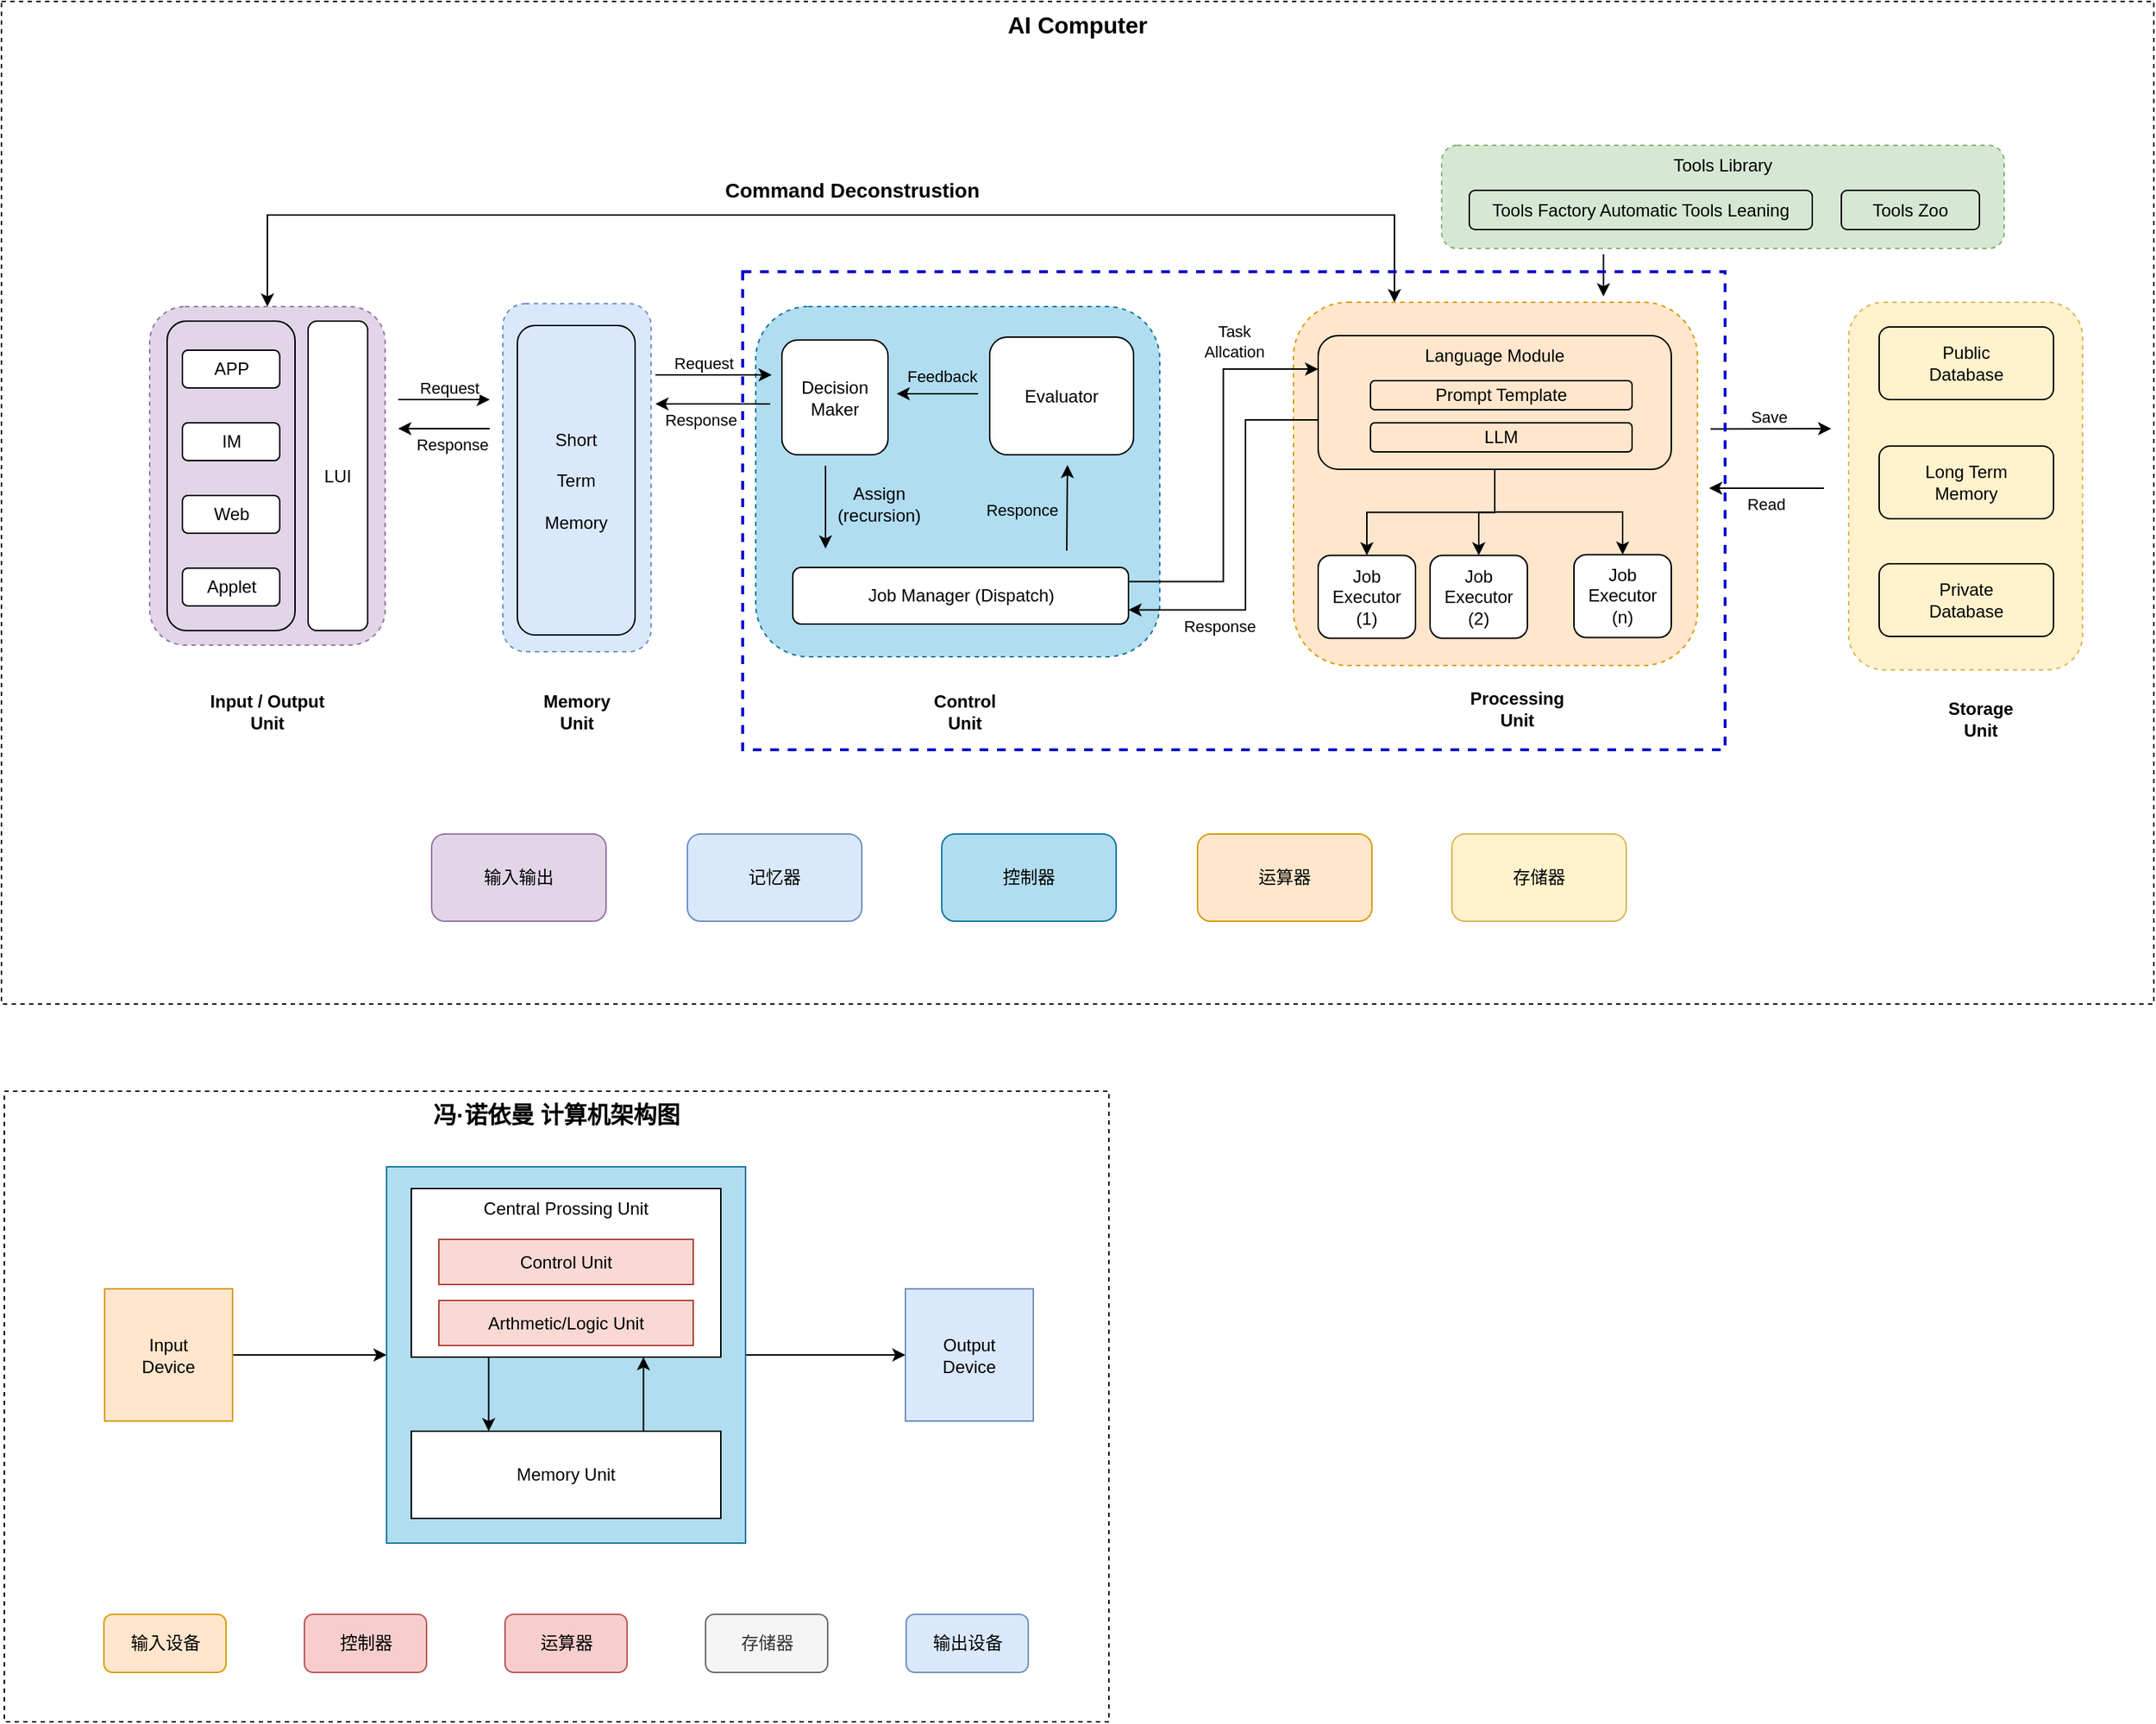 <mxfile version="24.0.4" type="device">
  <diagram name="第 1 页" id="Ryf2YGHPo3QMTRgWIpxd">
    <mxGraphModel dx="2191" dy="981" grid="0" gridSize="10" guides="1" tooltips="1" connect="1" arrows="1" fold="1" page="0" pageScale="1" pageWidth="827" pageHeight="1169" math="0" shadow="0">
      <root>
        <mxCell id="0" />
        <mxCell id="1" parent="0" />
        <mxCell id="SATzXtbhV5_572Y20OPJ-78" value="AI Computer" style="rounded=0;whiteSpace=wrap;html=1;dashed=1;strokeWidth=1;strokeColor=#000000;fillColor=none;verticalAlign=top;fontStyle=1;fontSize=16;labelBackgroundColor=none;container=0;" vertex="1" parent="1">
          <mxGeometry x="-72" y="28" width="1481" height="690" as="geometry" />
        </mxCell>
        <mxCell id="SATzXtbhV5_572Y20OPJ-69" style="edgeStyle=orthogonalEdgeStyle;rounded=0;orthogonalLoop=1;jettySize=auto;html=1;exitX=0.5;exitY=0;exitDx=0;exitDy=0;entryX=0.25;entryY=0;entryDx=0;entryDy=0;startArrow=classic;startFill=1;endArrow=classic;endFill=1;" edge="1" parent="1" source="SATzXtbhV5_572Y20OPJ-1" target="SATzXtbhV5_572Y20OPJ-21">
          <mxGeometry relative="1" as="geometry">
            <Array as="points">
              <mxPoint x="111" y="175" />
              <mxPoint x="887" y="175" />
            </Array>
          </mxGeometry>
        </mxCell>
        <mxCell id="SATzXtbhV5_572Y20OPJ-70" value="Command Deconstrustion" style="edgeLabel;html=1;align=center;verticalAlign=middle;resizable=0;points=[];fontStyle=1;fontSize=14;container=0;" vertex="1" connectable="0" parent="SATzXtbhV5_572Y20OPJ-69">
          <mxGeometry x="0.028" y="3" relative="1" as="geometry">
            <mxPoint x="3" y="-14" as="offset" />
          </mxGeometry>
        </mxCell>
        <mxCell id="SATzXtbhV5_572Y20OPJ-1" value="" style="rounded=1;whiteSpace=wrap;html=1;dashed=1;strokeWidth=1;strokeColor=#9673a6;fillColor=#e1d5e7;fontStyle=0;container=0;" vertex="1" parent="1">
          <mxGeometry x="30" y="238" width="162" height="233" as="geometry" />
        </mxCell>
        <mxCell id="SATzXtbhV5_572Y20OPJ-2" value="" style="rounded=1;whiteSpace=wrap;html=1;fillColor=#e1d5e7;strokeColor=#000000;fontStyle=0;container=0;" vertex="1" parent="1">
          <mxGeometry x="42" y="248" width="88" height="213" as="geometry" />
        </mxCell>
        <mxCell id="SATzXtbhV5_572Y20OPJ-3" value="APP" style="rounded=1;whiteSpace=wrap;html=1;fontStyle=0;container=0;" vertex="1" parent="1">
          <mxGeometry x="52.5" y="268" width="67" height="26" as="geometry" />
        </mxCell>
        <mxCell id="SATzXtbhV5_572Y20OPJ-4" value="IM" style="rounded=1;whiteSpace=wrap;html=1;fontStyle=0;container=0;" vertex="1" parent="1">
          <mxGeometry x="52.5" y="318" width="67" height="26" as="geometry" />
        </mxCell>
        <mxCell id="SATzXtbhV5_572Y20OPJ-5" value="Web" style="rounded=1;whiteSpace=wrap;html=1;fontStyle=0;container=0;" vertex="1" parent="1">
          <mxGeometry x="52.5" y="368" width="67" height="26" as="geometry" />
        </mxCell>
        <mxCell id="SATzXtbhV5_572Y20OPJ-6" value="Applet" style="rounded=1;whiteSpace=wrap;html=1;fontStyle=0;container=0;" vertex="1" parent="1">
          <mxGeometry x="52.5" y="418" width="67" height="26" as="geometry" />
        </mxCell>
        <mxCell id="SATzXtbhV5_572Y20OPJ-7" value="LUI" style="rounded=1;whiteSpace=wrap;html=1;fontStyle=0;container=0;" vertex="1" parent="1">
          <mxGeometry x="139" y="248" width="41" height="213" as="geometry" />
        </mxCell>
        <mxCell id="SATzXtbhV5_572Y20OPJ-8" value="Input / Output&lt;div&gt;Unit&lt;/div&gt;" style="text;html=1;align=center;verticalAlign=middle;whiteSpace=wrap;rounded=0;strokeColor=none;fontStyle=1;container=0;" vertex="1" parent="1">
          <mxGeometry x="51" y="493" width="120" height="47" as="geometry" />
        </mxCell>
        <mxCell id="SATzXtbhV5_572Y20OPJ-9" value="" style="rounded=1;whiteSpace=wrap;html=1;dashed=1;strokeWidth=1;strokeColor=#6c8ebf;fillColor=#dae8fc;fontStyle=0;container=0;" vertex="1" parent="1">
          <mxGeometry x="273" y="236" width="102" height="239.5" as="geometry" />
        </mxCell>
        <mxCell id="SATzXtbhV5_572Y20OPJ-11" value="Short&lt;div&gt;&lt;br&gt;&lt;/div&gt;&lt;div&gt;Term&lt;/div&gt;&lt;div&gt;&lt;br&gt;&lt;/div&gt;&lt;div&gt;Memory&lt;/div&gt;" style="rounded=1;whiteSpace=wrap;html=1;fontStyle=0;fillColor=#dae8fc;strokeColor=#000000;gradientColor=none;glass=0;container=0;" vertex="1" parent="1">
          <mxGeometry x="283" y="251" width="81" height="213" as="geometry" />
        </mxCell>
        <mxCell id="SATzXtbhV5_572Y20OPJ-12" value="" style="endArrow=classic;html=1;rounded=0;" edge="1" parent="1">
          <mxGeometry width="50" height="50" relative="1" as="geometry">
            <mxPoint x="1030.31" y="202" as="sourcePoint" />
            <mxPoint x="1030.31" y="231" as="targetPoint" />
          </mxGeometry>
        </mxCell>
        <mxCell id="SATzXtbhV5_572Y20OPJ-13" value="" style="rounded=1;whiteSpace=wrap;html=1;dashed=1;strokeWidth=1;strokeColor=#10739e;fillColor=#b1ddf0;fontStyle=0;container=0;" vertex="1" parent="1">
          <mxGeometry x="447" y="238" width="278" height="241" as="geometry" />
        </mxCell>
        <mxCell id="SATzXtbhV5_572Y20OPJ-14" value="Decision&lt;div&gt;Maker&lt;/div&gt;" style="rounded=1;whiteSpace=wrap;html=1;fontStyle=0;container=0;" vertex="1" parent="1">
          <mxGeometry x="465" y="261" width="73" height="79" as="geometry" />
        </mxCell>
        <mxCell id="SATzXtbhV5_572Y20OPJ-15" value="Memory&lt;div&gt;Unit&lt;/div&gt;" style="text;html=1;align=center;verticalAlign=middle;whiteSpace=wrap;rounded=0;strokeColor=none;fontStyle=1;container=0;" vertex="1" parent="1">
          <mxGeometry x="264" y="493" width="120" height="47" as="geometry" />
        </mxCell>
        <mxCell id="SATzXtbhV5_572Y20OPJ-16" value="Evaluator" style="rounded=1;whiteSpace=wrap;html=1;fontStyle=0;container=0;" vertex="1" parent="1">
          <mxGeometry x="608" y="259" width="99" height="81" as="geometry" />
        </mxCell>
        <mxCell id="SATzXtbhV5_572Y20OPJ-17" value="Job Manager (Dispatch&lt;span style=&quot;background-color: initial;&quot;&gt;)&lt;/span&gt;" style="rounded=1;whiteSpace=wrap;html=1;fontStyle=0;container=0;" vertex="1" parent="1">
          <mxGeometry x="472.5" y="417.5" width="231" height="39" as="geometry" />
        </mxCell>
        <mxCell id="SATzXtbhV5_572Y20OPJ-18" value="Assign&lt;div&gt;(recursion)&lt;/div&gt;" style="text;html=1;align=center;verticalAlign=middle;whiteSpace=wrap;rounded=0;strokeColor=none;fontStyle=0;container=0;" vertex="1" parent="1">
          <mxGeometry x="498" y="354" width="68" height="40" as="geometry" />
        </mxCell>
        <mxCell id="SATzXtbhV5_572Y20OPJ-20" value="" style="endArrow=classic;html=1;rounded=0;" edge="1" parent="1">
          <mxGeometry width="50" height="50" relative="1" as="geometry">
            <mxPoint x="495" y="347.5" as="sourcePoint" />
            <mxPoint x="495" y="404.504" as="targetPoint" />
          </mxGeometry>
        </mxCell>
        <mxCell id="SATzXtbhV5_572Y20OPJ-21" value="" style="rounded=1;whiteSpace=wrap;html=1;dashed=1;strokeWidth=1;strokeColor=#d79b00;fillColor=#ffe6cc;container=0;" vertex="1" parent="1">
          <mxGeometry x="817" y="235" width="278" height="250" as="geometry" />
        </mxCell>
        <mxCell id="SATzXtbhV5_572Y20OPJ-59" style="edgeStyle=orthogonalEdgeStyle;rounded=0;orthogonalLoop=1;jettySize=auto;html=1;exitX=0;exitY=0.5;exitDx=0;exitDy=0;entryX=1;entryY=0.75;entryDx=0;entryDy=0;" edge="1" parent="1" source="SATzXtbhV5_572Y20OPJ-22" target="SATzXtbhV5_572Y20OPJ-17">
          <mxGeometry relative="1" as="geometry">
            <Array as="points">
              <mxPoint x="784" y="316" />
              <mxPoint x="784" y="447" />
            </Array>
          </mxGeometry>
        </mxCell>
        <mxCell id="SATzXtbhV5_572Y20OPJ-61" value="Response" style="edgeLabel;html=1;align=center;verticalAlign=middle;resizable=0;points=[];container=0;" vertex="1" connectable="0" parent="SATzXtbhV5_572Y20OPJ-59">
          <mxGeometry x="0.549" y="2" relative="1" as="geometry">
            <mxPoint y="9" as="offset" />
          </mxGeometry>
        </mxCell>
        <mxCell id="SATzXtbhV5_572Y20OPJ-66" style="edgeStyle=orthogonalEdgeStyle;rounded=0;orthogonalLoop=1;jettySize=auto;html=1;exitX=0.5;exitY=1;exitDx=0;exitDy=0;entryX=0.5;entryY=0;entryDx=0;entryDy=0;" edge="1" parent="1" source="SATzXtbhV5_572Y20OPJ-22" target="SATzXtbhV5_572Y20OPJ-25">
          <mxGeometry relative="1" as="geometry" />
        </mxCell>
        <mxCell id="SATzXtbhV5_572Y20OPJ-67" style="edgeStyle=orthogonalEdgeStyle;rounded=0;orthogonalLoop=1;jettySize=auto;html=1;exitX=0.5;exitY=1;exitDx=0;exitDy=0;entryX=0.5;entryY=0;entryDx=0;entryDy=0;" edge="1" parent="1" source="SATzXtbhV5_572Y20OPJ-22" target="SATzXtbhV5_572Y20OPJ-28">
          <mxGeometry relative="1" as="geometry" />
        </mxCell>
        <mxCell id="SATzXtbhV5_572Y20OPJ-68" style="edgeStyle=orthogonalEdgeStyle;rounded=0;orthogonalLoop=1;jettySize=auto;html=1;exitX=0.5;exitY=1;exitDx=0;exitDy=0;entryX=0.5;entryY=0;entryDx=0;entryDy=0;" edge="1" parent="1" source="SATzXtbhV5_572Y20OPJ-22" target="SATzXtbhV5_572Y20OPJ-29">
          <mxGeometry relative="1" as="geometry" />
        </mxCell>
        <mxCell id="SATzXtbhV5_572Y20OPJ-22" value="Language Module" style="rounded=1;whiteSpace=wrap;html=1;verticalAlign=top;fillColor=#ffe6cc;strokeColor=#000000;container=0;" vertex="1" parent="1">
          <mxGeometry x="834" y="258" width="243" height="92" as="geometry" />
        </mxCell>
        <mxCell id="SATzXtbhV5_572Y20OPJ-23" value="Prompt Template" style="rounded=1;whiteSpace=wrap;html=1;fillColor=#ffe6cc;strokeColor=#000000;container=0;" vertex="1" parent="1">
          <mxGeometry x="870" y="289" width="180" height="20" as="geometry" />
        </mxCell>
        <mxCell id="SATzXtbhV5_572Y20OPJ-24" value="LLM" style="rounded=1;whiteSpace=wrap;html=1;fillColor=#ffe6cc;strokeColor=#000000;container=0;" vertex="1" parent="1">
          <mxGeometry x="870" y="318" width="180" height="20" as="geometry" />
        </mxCell>
        <mxCell id="SATzXtbhV5_572Y20OPJ-25" value="Job&lt;div&gt;Executor&lt;/div&gt;&lt;div&gt;(1)&lt;/div&gt;" style="rounded=1;whiteSpace=wrap;html=1;container=0;" vertex="1" parent="1">
          <mxGeometry x="834" y="409.25" width="67" height="57" as="geometry" />
        </mxCell>
        <mxCell id="SATzXtbhV5_572Y20OPJ-28" value="Job&lt;div&gt;Executor&lt;/div&gt;&lt;div&gt;(2)&lt;/div&gt;" style="rounded=1;whiteSpace=wrap;html=1;container=0;" vertex="1" parent="1">
          <mxGeometry x="911" y="409.25" width="67" height="57" as="geometry" />
        </mxCell>
        <mxCell id="SATzXtbhV5_572Y20OPJ-29" value="Job&lt;div&gt;Executor&lt;/div&gt;&lt;div&gt;(n)&lt;/div&gt;" style="rounded=1;whiteSpace=wrap;html=1;container=0;" vertex="1" parent="1">
          <mxGeometry x="1010" y="408.75" width="67" height="57" as="geometry" />
        </mxCell>
        <mxCell id="SATzXtbhV5_572Y20OPJ-30" value="&lt;div&gt;Control&lt;/div&gt;&lt;div&gt;Unit&lt;/div&gt;" style="text;html=1;align=center;verticalAlign=middle;whiteSpace=wrap;rounded=0;strokeColor=none;fontStyle=1;container=0;" vertex="1" parent="1">
          <mxGeometry x="531" y="493" width="120" height="47" as="geometry" />
        </mxCell>
        <mxCell id="SATzXtbhV5_572Y20OPJ-31" value="&lt;div&gt;Processing&lt;/div&gt;&lt;div&gt;Unit&lt;/div&gt;" style="text;html=1;align=center;verticalAlign=middle;whiteSpace=wrap;rounded=0;strokeColor=none;fontStyle=1;container=0;" vertex="1" parent="1">
          <mxGeometry x="911" y="491" width="120" height="47" as="geometry" />
        </mxCell>
        <mxCell id="SATzXtbhV5_572Y20OPJ-32" value="" style="rounded=1;whiteSpace=wrap;html=1;dashed=1;strokeWidth=1;strokeColor=#d6b656;fillColor=#fff2cc;container=0;" vertex="1" parent="1">
          <mxGeometry x="1199" y="235" width="161" height="253" as="geometry" />
        </mxCell>
        <mxCell id="SATzXtbhV5_572Y20OPJ-33" value="Public&lt;div&gt;Database&lt;/div&gt;" style="rounded=1;whiteSpace=wrap;html=1;flipV=1;flipH=1;fillColor=none;container=0;" vertex="1" parent="1">
          <mxGeometry x="1220" y="252" width="120" height="50" as="geometry" />
        </mxCell>
        <mxCell id="SATzXtbhV5_572Y20OPJ-34" value="Long Term&lt;div&gt;Memory&lt;/div&gt;" style="rounded=1;whiteSpace=wrap;html=1;flipV=1;flipH=1;fillColor=none;container=0;" vertex="1" parent="1">
          <mxGeometry x="1220" y="334" width="120" height="50" as="geometry" />
        </mxCell>
        <mxCell id="SATzXtbhV5_572Y20OPJ-35" value="Private&lt;div&gt;Database&lt;/div&gt;" style="rounded=1;whiteSpace=wrap;html=1;flipV=1;flipH=1;fillColor=none;container=0;" vertex="1" parent="1">
          <mxGeometry x="1220" y="415" width="120" height="50" as="geometry" />
        </mxCell>
        <mxCell id="SATzXtbhV5_572Y20OPJ-36" value="&lt;div&gt;Storage&lt;/div&gt;&lt;div&gt;Unit&lt;/div&gt;" style="text;html=1;align=center;verticalAlign=middle;whiteSpace=wrap;rounded=0;strokeColor=none;fontStyle=1;container=0;" vertex="1" parent="1">
          <mxGeometry x="1230" y="498" width="120" height="47" as="geometry" />
        </mxCell>
        <mxCell id="SATzXtbhV5_572Y20OPJ-37" value="Tools Library" style="rounded=1;whiteSpace=wrap;html=1;dashed=1;strokeWidth=1;strokeColor=#82b366;fillColor=#d5e8d4;verticalAlign=top;container=0;" vertex="1" parent="1">
          <mxGeometry x="919" y="127" width="387" height="71" as="geometry" />
        </mxCell>
        <mxCell id="SATzXtbhV5_572Y20OPJ-38" value="Tools Factory Automatic Tools Leaning" style="rounded=1;whiteSpace=wrap;html=1;fillColor=none;container=0;" vertex="1" parent="1">
          <mxGeometry x="938" y="158" width="236" height="27" as="geometry" />
        </mxCell>
        <mxCell id="SATzXtbhV5_572Y20OPJ-39" value="Tools Zoo" style="rounded=1;whiteSpace=wrap;html=1;fillColor=none;container=0;" vertex="1" parent="1">
          <mxGeometry x="1194" y="158" width="95" height="27" as="geometry" />
        </mxCell>
        <mxCell id="SATzXtbhV5_572Y20OPJ-40" value="" style="endArrow=classic;html=1;rounded=0;" edge="1" parent="1">
          <mxGeometry width="50" height="50" relative="1" as="geometry">
            <mxPoint x="201" y="302" as="sourcePoint" />
            <mxPoint x="264" y="302" as="targetPoint" />
          </mxGeometry>
        </mxCell>
        <mxCell id="SATzXtbhV5_572Y20OPJ-42" value="Request" style="edgeLabel;html=1;align=center;verticalAlign=middle;resizable=0;points=[];container=0;" vertex="1" connectable="0" parent="SATzXtbhV5_572Y20OPJ-40">
          <mxGeometry x="0.035" y="-1" relative="1" as="geometry">
            <mxPoint x="2" y="-9" as="offset" />
          </mxGeometry>
        </mxCell>
        <mxCell id="SATzXtbhV5_572Y20OPJ-41" value="" style="endArrow=classic;html=1;rounded=0;" edge="1" parent="1">
          <mxGeometry width="50" height="50" relative="1" as="geometry">
            <mxPoint x="264" y="322" as="sourcePoint" />
            <mxPoint x="201" y="322" as="targetPoint" />
          </mxGeometry>
        </mxCell>
        <mxCell id="SATzXtbhV5_572Y20OPJ-43" value="Response" style="edgeLabel;html=1;align=center;verticalAlign=middle;resizable=0;points=[];container=0;" vertex="1" connectable="0" parent="SATzXtbhV5_572Y20OPJ-41">
          <mxGeometry x="-0.178" relative="1" as="geometry">
            <mxPoint y="11" as="offset" />
          </mxGeometry>
        </mxCell>
        <mxCell id="SATzXtbhV5_572Y20OPJ-46" value="" style="endArrow=classic;html=1;rounded=0;" edge="1" parent="1">
          <mxGeometry width="50" height="50" relative="1" as="geometry">
            <mxPoint x="378" y="285" as="sourcePoint" />
            <mxPoint x="458" y="285" as="targetPoint" />
          </mxGeometry>
        </mxCell>
        <mxCell id="SATzXtbhV5_572Y20OPJ-47" value="Request" style="edgeLabel;html=1;align=center;verticalAlign=middle;resizable=0;points=[];container=0;" vertex="1" connectable="0" parent="SATzXtbhV5_572Y20OPJ-46">
          <mxGeometry x="0.035" y="-1" relative="1" as="geometry">
            <mxPoint x="-9" y="-9" as="offset" />
          </mxGeometry>
        </mxCell>
        <mxCell id="SATzXtbhV5_572Y20OPJ-48" value="" style="endArrow=classic;html=1;rounded=0;" edge="1" parent="1">
          <mxGeometry width="50" height="50" relative="1" as="geometry">
            <mxPoint x="457" y="305" as="sourcePoint" />
            <mxPoint x="378" y="305" as="targetPoint" />
          </mxGeometry>
        </mxCell>
        <mxCell id="SATzXtbhV5_572Y20OPJ-49" value="Response" style="edgeLabel;html=1;align=center;verticalAlign=middle;resizable=0;points=[];container=0;" vertex="1" connectable="0" parent="SATzXtbhV5_572Y20OPJ-48">
          <mxGeometry x="-0.178" relative="1" as="geometry">
            <mxPoint x="-16" y="11" as="offset" />
          </mxGeometry>
        </mxCell>
        <mxCell id="SATzXtbhV5_572Y20OPJ-50" value="" style="endArrow=classic;html=1;rounded=0;" edge="1" parent="1">
          <mxGeometry width="50" height="50" relative="1" as="geometry">
            <mxPoint x="600" y="298" as="sourcePoint" />
            <mxPoint x="544" y="298" as="targetPoint" />
          </mxGeometry>
        </mxCell>
        <mxCell id="SATzXtbhV5_572Y20OPJ-51" value="Feedback" style="edgeLabel;html=1;align=center;verticalAlign=middle;resizable=0;points=[];labelBackgroundColor=none;container=0;" vertex="1" connectable="0" parent="SATzXtbhV5_572Y20OPJ-50">
          <mxGeometry x="-0.178" relative="1" as="geometry">
            <mxPoint x="-2" y="-12" as="offset" />
          </mxGeometry>
        </mxCell>
        <mxCell id="SATzXtbhV5_572Y20OPJ-52" value="" style="endArrow=classic;html=1;rounded=0;" edge="1" parent="1">
          <mxGeometry width="50" height="50" relative="1" as="geometry">
            <mxPoint x="661" y="405.999" as="sourcePoint" />
            <mxPoint x="661.5" y="347" as="targetPoint" />
          </mxGeometry>
        </mxCell>
        <mxCell id="SATzXtbhV5_572Y20OPJ-53" value="Responce" style="edgeLabel;html=1;align=center;verticalAlign=middle;resizable=0;points=[];labelBackgroundColor=none;container=0;" vertex="1" connectable="0" parent="SATzXtbhV5_572Y20OPJ-52">
          <mxGeometry x="-0.178" relative="1" as="geometry">
            <mxPoint x="-31" y="-4" as="offset" />
          </mxGeometry>
        </mxCell>
        <mxCell id="SATzXtbhV5_572Y20OPJ-58" style="edgeStyle=orthogonalEdgeStyle;rounded=0;orthogonalLoop=1;jettySize=auto;html=1;exitX=1;exitY=0.25;exitDx=0;exitDy=0;entryX=0;entryY=0.25;entryDx=0;entryDy=0;" edge="1" parent="1" source="SATzXtbhV5_572Y20OPJ-17" target="SATzXtbhV5_572Y20OPJ-22">
          <mxGeometry relative="1" as="geometry" />
        </mxCell>
        <mxCell id="SATzXtbhV5_572Y20OPJ-60" value="Task&lt;div&gt;Allcation&lt;/div&gt;" style="edgeLabel;html=1;align=center;verticalAlign=middle;resizable=0;points=[];labelBackgroundColor=none;container=0;" vertex="1" connectable="0" parent="SATzXtbhV5_572Y20OPJ-58">
          <mxGeometry x="0.584" relative="1" as="geometry">
            <mxPoint y="-19" as="offset" />
          </mxGeometry>
        </mxCell>
        <mxCell id="SATzXtbhV5_572Y20OPJ-62" value="" style="endArrow=classic;html=1;rounded=0;" edge="1" parent="1">
          <mxGeometry width="50" height="50" relative="1" as="geometry">
            <mxPoint x="1104" y="322.31" as="sourcePoint" />
            <mxPoint x="1187" y="322" as="targetPoint" />
          </mxGeometry>
        </mxCell>
        <mxCell id="SATzXtbhV5_572Y20OPJ-63" value="Save" style="edgeLabel;html=1;align=center;verticalAlign=middle;resizable=0;points=[];container=0;" vertex="1" connectable="0" parent="SATzXtbhV5_572Y20OPJ-62">
          <mxGeometry x="0.035" y="-1" relative="1" as="geometry">
            <mxPoint x="-3" y="-9" as="offset" />
          </mxGeometry>
        </mxCell>
        <mxCell id="SATzXtbhV5_572Y20OPJ-64" value="" style="endArrow=classic;html=1;rounded=0;" edge="1" parent="1">
          <mxGeometry width="50" height="50" relative="1" as="geometry">
            <mxPoint x="1182" y="363" as="sourcePoint" />
            <mxPoint x="1103" y="363" as="targetPoint" />
          </mxGeometry>
        </mxCell>
        <mxCell id="SATzXtbhV5_572Y20OPJ-65" value="Read" style="edgeLabel;html=1;align=center;verticalAlign=middle;resizable=0;points=[];container=0;" vertex="1" connectable="0" parent="SATzXtbhV5_572Y20OPJ-64">
          <mxGeometry x="-0.178" relative="1" as="geometry">
            <mxPoint x="-8" y="11" as="offset" />
          </mxGeometry>
        </mxCell>
        <mxCell id="SATzXtbhV5_572Y20OPJ-93" value="" style="rounded=0;whiteSpace=wrap;html=1;dashed=1;strokeWidth=2;strokeColor=#0000CC;fillColor=none;container=0;" vertex="1" parent="1">
          <mxGeometry x="438" y="214" width="676" height="329" as="geometry" />
        </mxCell>
        <mxCell id="SATzXtbhV5_572Y20OPJ-72" value="输入输出" style="rounded=1;whiteSpace=wrap;html=1;fillColor=#e1d5e7;strokeColor=#9673a6;container=0;" vertex="1" parent="1">
          <mxGeometry x="224" y="601" width="120" height="60" as="geometry" />
        </mxCell>
        <mxCell id="SATzXtbhV5_572Y20OPJ-73" value="记忆器" style="rounded=1;whiteSpace=wrap;html=1;fillColor=#dae8fc;strokeColor=#6c8ebf;container=0;" vertex="1" parent="1">
          <mxGeometry x="400" y="601" width="120" height="60" as="geometry" />
        </mxCell>
        <mxCell id="SATzXtbhV5_572Y20OPJ-74" value="控制器" style="rounded=1;whiteSpace=wrap;html=1;fillColor=#b1ddf0;strokeColor=#10739e;container=0;" vertex="1" parent="1">
          <mxGeometry x="575" y="601" width="120" height="60" as="geometry" />
        </mxCell>
        <mxCell id="SATzXtbhV5_572Y20OPJ-75" value="运算器" style="rounded=1;whiteSpace=wrap;html=1;fillColor=#ffe6cc;strokeColor=#d79b00;container=0;" vertex="1" parent="1">
          <mxGeometry x="751" y="601" width="120" height="60" as="geometry" />
        </mxCell>
        <mxCell id="SATzXtbhV5_572Y20OPJ-76" value="存储器" style="rounded=1;whiteSpace=wrap;html=1;fillColor=#fff2cc;strokeColor=#d6b656;container=0;" vertex="1" parent="1">
          <mxGeometry x="926" y="601" width="120" height="60" as="geometry" />
        </mxCell>
        <mxCell id="SATzXtbhV5_572Y20OPJ-99" value="" style="group" vertex="1" connectable="0" parent="1">
          <mxGeometry x="-70" y="778" width="760" height="434" as="geometry" />
        </mxCell>
        <mxCell id="SATzXtbhV5_572Y20OPJ-80" value="冯·诺依曼 计算机架构图" style="rounded=0;whiteSpace=wrap;html=1;dashed=1;strokeWidth=1;strokeColor=#000000;fillColor=none;verticalAlign=top;fontSize=16;fontStyle=1" vertex="1" parent="SATzXtbhV5_572Y20OPJ-99">
          <mxGeometry width="760" height="434" as="geometry" />
        </mxCell>
        <mxCell id="SATzXtbhV5_572Y20OPJ-89" style="edgeStyle=orthogonalEdgeStyle;rounded=0;orthogonalLoop=1;jettySize=auto;html=1;exitX=1;exitY=0.5;exitDx=0;exitDy=0;" edge="1" parent="SATzXtbhV5_572Y20OPJ-99" source="SATzXtbhV5_572Y20OPJ-81" target="SATzXtbhV5_572Y20OPJ-82">
          <mxGeometry relative="1" as="geometry" />
        </mxCell>
        <mxCell id="SATzXtbhV5_572Y20OPJ-81" value="Input&lt;div&gt;Device&lt;/div&gt;" style="rounded=0;whiteSpace=wrap;html=1;fillColor=#ffe6cc;strokeColor=#d79b00;" vertex="1" parent="SATzXtbhV5_572Y20OPJ-99">
          <mxGeometry x="69" y="136" width="88" height="91" as="geometry" />
        </mxCell>
        <mxCell id="SATzXtbhV5_572Y20OPJ-91" style="edgeStyle=orthogonalEdgeStyle;rounded=0;orthogonalLoop=1;jettySize=auto;html=1;exitX=1;exitY=0.5;exitDx=0;exitDy=0;entryX=0;entryY=0.5;entryDx=0;entryDy=0;" edge="1" parent="SATzXtbhV5_572Y20OPJ-99" source="SATzXtbhV5_572Y20OPJ-82" target="SATzXtbhV5_572Y20OPJ-90">
          <mxGeometry relative="1" as="geometry" />
        </mxCell>
        <mxCell id="SATzXtbhV5_572Y20OPJ-82" value="" style="rounded=0;whiteSpace=wrap;html=1;fillColor=#b1ddf0;strokeColor=#10739e;" vertex="1" parent="SATzXtbhV5_572Y20OPJ-99">
          <mxGeometry x="263" y="52" width="247" height="259" as="geometry" />
        </mxCell>
        <mxCell id="SATzXtbhV5_572Y20OPJ-87" style="edgeStyle=orthogonalEdgeStyle;rounded=0;orthogonalLoop=1;jettySize=auto;html=1;exitX=0.25;exitY=1;exitDx=0;exitDy=0;entryX=0.25;entryY=0;entryDx=0;entryDy=0;" edge="1" parent="SATzXtbhV5_572Y20OPJ-99" source="SATzXtbhV5_572Y20OPJ-83" target="SATzXtbhV5_572Y20OPJ-86">
          <mxGeometry relative="1" as="geometry" />
        </mxCell>
        <mxCell id="SATzXtbhV5_572Y20OPJ-83" value="Central Prossing Unit" style="rounded=0;whiteSpace=wrap;html=1;verticalAlign=top;" vertex="1" parent="SATzXtbhV5_572Y20OPJ-99">
          <mxGeometry x="280" y="67" width="213" height="116" as="geometry" />
        </mxCell>
        <mxCell id="SATzXtbhV5_572Y20OPJ-84" value="Control Unit" style="rounded=0;whiteSpace=wrap;html=1;fillColor=#fad9d5;strokeColor=#ae4132;" vertex="1" parent="SATzXtbhV5_572Y20OPJ-99">
          <mxGeometry x="299" y="102" width="175" height="31" as="geometry" />
        </mxCell>
        <mxCell id="SATzXtbhV5_572Y20OPJ-85" value="Arthmetic/Logic Unit" style="rounded=0;whiteSpace=wrap;html=1;fillColor=#fad9d5;strokeColor=#ae4132;" vertex="1" parent="SATzXtbhV5_572Y20OPJ-99">
          <mxGeometry x="299" y="144" width="175" height="31" as="geometry" />
        </mxCell>
        <mxCell id="SATzXtbhV5_572Y20OPJ-88" style="edgeStyle=orthogonalEdgeStyle;rounded=0;orthogonalLoop=1;jettySize=auto;html=1;exitX=0.75;exitY=0;exitDx=0;exitDy=0;entryX=0.75;entryY=1;entryDx=0;entryDy=0;" edge="1" parent="SATzXtbhV5_572Y20OPJ-99" source="SATzXtbhV5_572Y20OPJ-86" target="SATzXtbhV5_572Y20OPJ-83">
          <mxGeometry relative="1" as="geometry" />
        </mxCell>
        <mxCell id="SATzXtbhV5_572Y20OPJ-86" value="Memory Unit" style="rounded=0;whiteSpace=wrap;html=1;" vertex="1" parent="SATzXtbhV5_572Y20OPJ-99">
          <mxGeometry x="280" y="234" width="213" height="60" as="geometry" />
        </mxCell>
        <mxCell id="SATzXtbhV5_572Y20OPJ-90" value="&lt;div&gt;Output&lt;/div&gt;&lt;div&gt;Device&lt;/div&gt;" style="rounded=0;whiteSpace=wrap;html=1;fillColor=#dae8fc;strokeColor=#6c8ebf;" vertex="1" parent="SATzXtbhV5_572Y20OPJ-99">
          <mxGeometry x="620" y="136" width="88" height="91" as="geometry" />
        </mxCell>
        <mxCell id="SATzXtbhV5_572Y20OPJ-94" value="输入设备" style="rounded=1;whiteSpace=wrap;html=1;fillColor=#ffe6cc;strokeColor=#d79b00;" vertex="1" parent="SATzXtbhV5_572Y20OPJ-99">
          <mxGeometry x="68.5" y="360" width="84" height="40" as="geometry" />
        </mxCell>
        <mxCell id="SATzXtbhV5_572Y20OPJ-95" value="控制器" style="rounded=1;whiteSpace=wrap;html=1;fillColor=#f8cecc;strokeColor=#b85450;" vertex="1" parent="SATzXtbhV5_572Y20OPJ-99">
          <mxGeometry x="206.5" y="360" width="84" height="40" as="geometry" />
        </mxCell>
        <mxCell id="SATzXtbhV5_572Y20OPJ-96" value="运算器" style="rounded=1;whiteSpace=wrap;html=1;fillColor=#f8cecc;strokeColor=#b85450;" vertex="1" parent="SATzXtbhV5_572Y20OPJ-99">
          <mxGeometry x="344.5" y="360" width="84" height="40" as="geometry" />
        </mxCell>
        <mxCell id="SATzXtbhV5_572Y20OPJ-97" value="存储器" style="rounded=1;whiteSpace=wrap;html=1;fillColor=#f5f5f5;fontColor=#333333;strokeColor=#666666;" vertex="1" parent="SATzXtbhV5_572Y20OPJ-99">
          <mxGeometry x="482.5" y="360" width="84" height="40" as="geometry" />
        </mxCell>
        <mxCell id="SATzXtbhV5_572Y20OPJ-98" value="输出设备" style="rounded=1;whiteSpace=wrap;html=1;fillColor=#dae8fc;strokeColor=#6c8ebf;" vertex="1" parent="SATzXtbhV5_572Y20OPJ-99">
          <mxGeometry x="620.5" y="360" width="84" height="40" as="geometry" />
        </mxCell>
      </root>
    </mxGraphModel>
  </diagram>
</mxfile>
